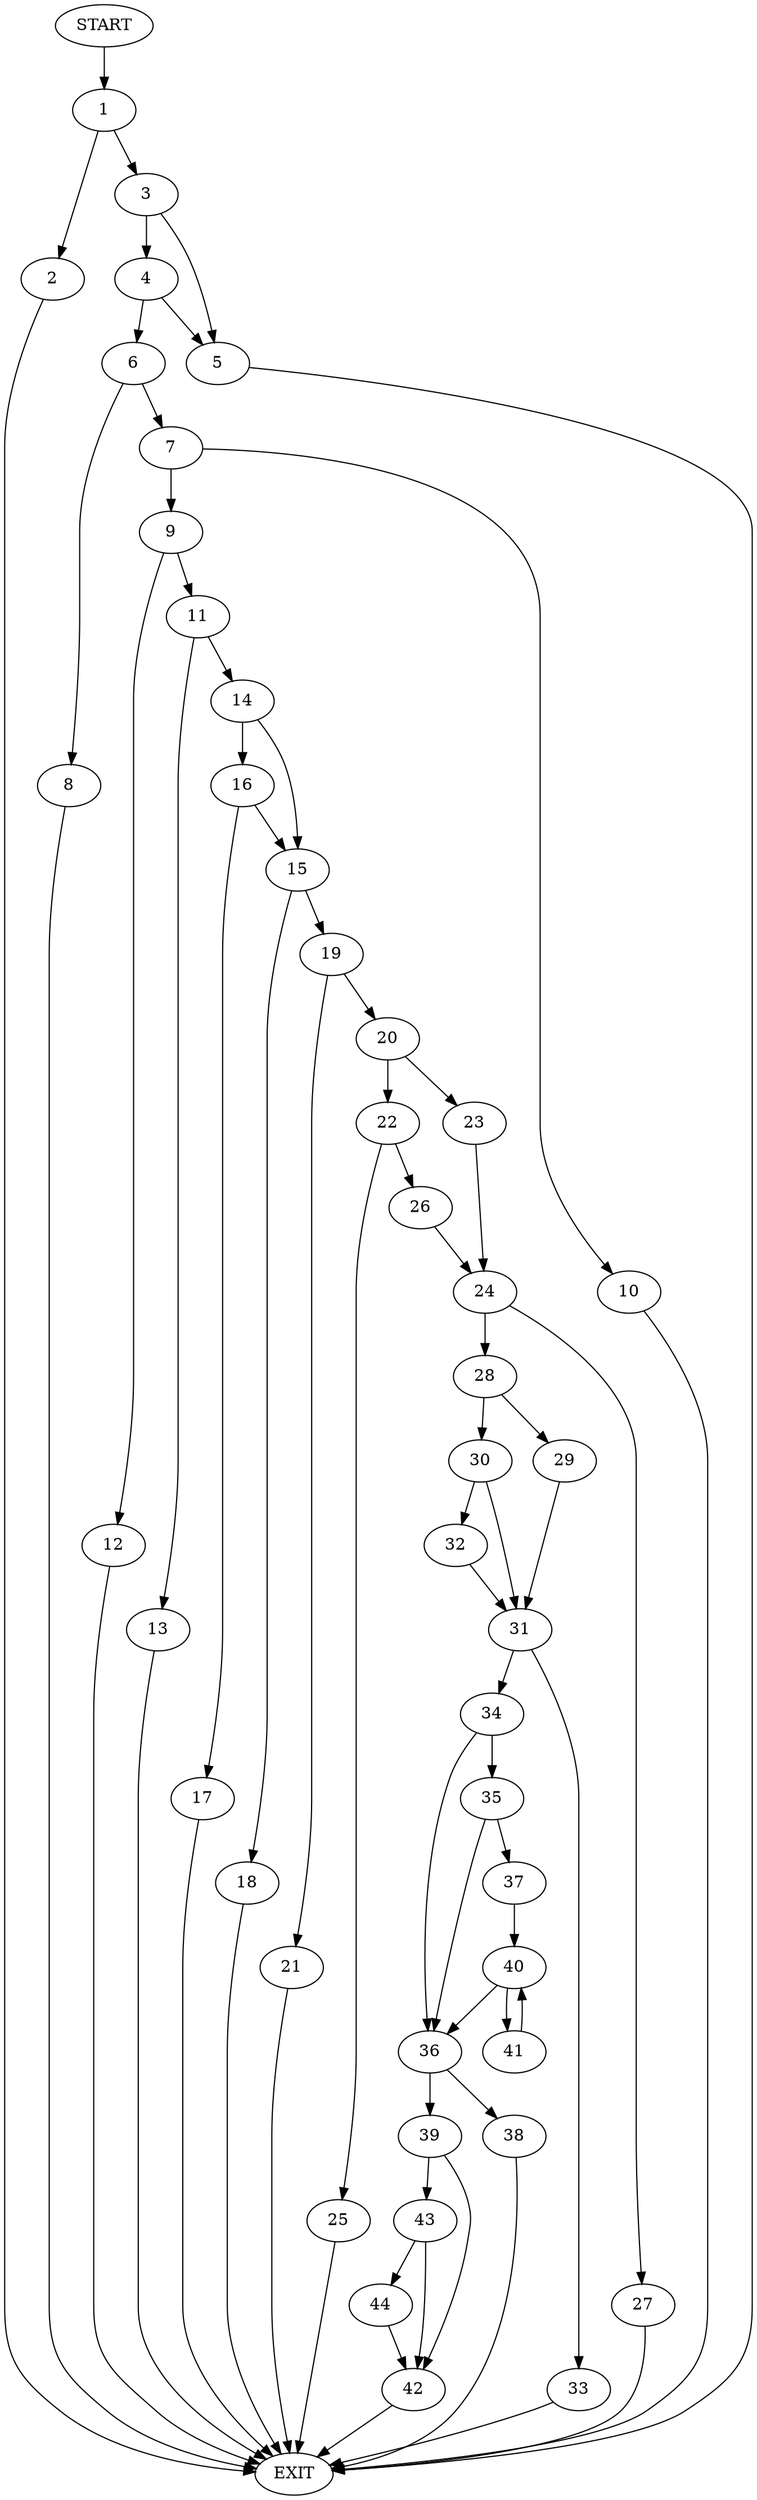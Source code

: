 digraph {
0 [label="START"]
45 [label="EXIT"]
0 -> 1
1 -> 2
1 -> 3
3 -> 4
3 -> 5
2 -> 45
4 -> 6
4 -> 5
5 -> 45
6 -> 7
6 -> 8
7 -> 9
7 -> 10
8 -> 45
10 -> 45
9 -> 11
9 -> 12
11 -> 13
11 -> 14
12 -> 45
14 -> 15
14 -> 16
13 -> 45
16 -> 17
16 -> 15
15 -> 18
15 -> 19
17 -> 45
19 -> 20
19 -> 21
18 -> 45
20 -> 22
20 -> 23
21 -> 45
23 -> 24
22 -> 25
22 -> 26
24 -> 27
24 -> 28
25 -> 45
26 -> 24
27 -> 45
28 -> 29
28 -> 30
30 -> 31
30 -> 32
29 -> 31
31 -> 33
31 -> 34
32 -> 31
34 -> 35
34 -> 36
33 -> 45
35 -> 36
35 -> 37
36 -> 38
36 -> 39
37 -> 40
40 -> 36
40 -> 41
41 -> 40
39 -> 42
39 -> 43
38 -> 45
43 -> 42
43 -> 44
42 -> 45
44 -> 42
}
